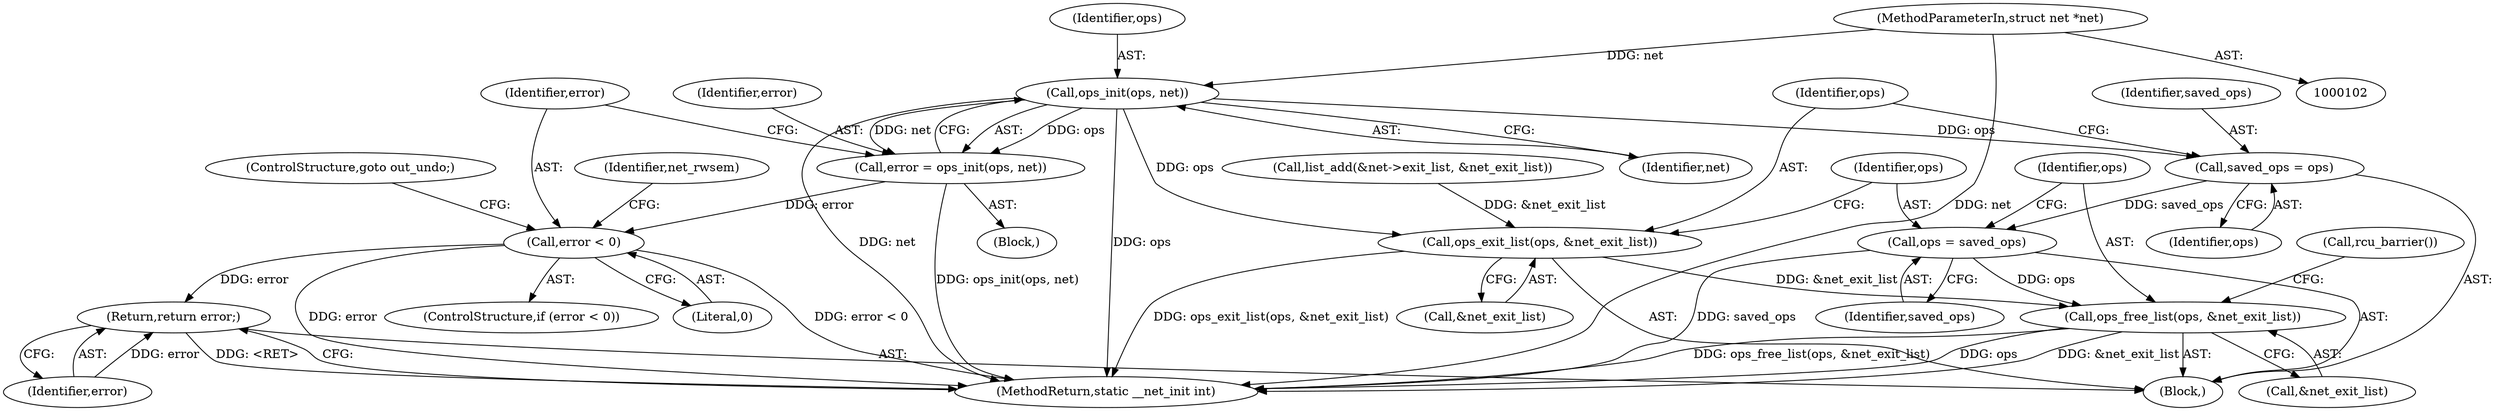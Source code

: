 digraph "0_linux_355b98553789b646ed97ad801a619ff898471b92@pointer" {
"1000103" [label="(MethodParameterIn,struct net *net)"];
"1000163" [label="(Call,ops_init(ops, net))"];
"1000161" [label="(Call,error = ops_init(ops, net))"];
"1000167" [label="(Call,error < 0)"];
"1000185" [label="(Return,return error;)"];
"1000195" [label="(Call,saved_ops = ops)"];
"1000202" [label="(Call,ops = saved_ops)"];
"1000205" [label="(Call,ops_free_list(ops, &net_exit_list))"];
"1000198" [label="(Call,ops_exit_list(ops, &net_exit_list))"];
"1000209" [label="(Call,rcu_barrier())"];
"1000173" [label="(Identifier,net_rwsem)"];
"1000204" [label="(Identifier,saved_ops)"];
"1000161" [label="(Call,error = ops_init(ops, net))"];
"1000168" [label="(Identifier,error)"];
"1000200" [label="(Call,&net_exit_list)"];
"1000186" [label="(Identifier,error)"];
"1000195" [label="(Call,saved_ops = ops)"];
"1000203" [label="(Identifier,ops)"];
"1000166" [label="(ControlStructure,if (error < 0))"];
"1000164" [label="(Identifier,ops)"];
"1000198" [label="(Call,ops_exit_list(ops, &net_exit_list))"];
"1000105" [label="(Block,)"];
"1000162" [label="(Identifier,error)"];
"1000211" [label="(MethodReturn,static __net_init int)"];
"1000197" [label="(Identifier,ops)"];
"1000205" [label="(Call,ops_free_list(ops, &net_exit_list))"];
"1000207" [label="(Call,&net_exit_list)"];
"1000170" [label="(ControlStructure,goto out_undo;)"];
"1000103" [label="(MethodParameterIn,struct net *net)"];
"1000206" [label="(Identifier,ops)"];
"1000196" [label="(Identifier,saved_ops)"];
"1000163" [label="(Call,ops_init(ops, net))"];
"1000188" [label="(Call,list_add(&net->exit_list, &net_exit_list))"];
"1000160" [label="(Block,)"];
"1000202" [label="(Call,ops = saved_ops)"];
"1000167" [label="(Call,error < 0)"];
"1000185" [label="(Return,return error;)"];
"1000199" [label="(Identifier,ops)"];
"1000169" [label="(Literal,0)"];
"1000165" [label="(Identifier,net)"];
"1000103" -> "1000102"  [label="AST: "];
"1000103" -> "1000211"  [label="DDG: net"];
"1000103" -> "1000163"  [label="DDG: net"];
"1000163" -> "1000161"  [label="AST: "];
"1000163" -> "1000165"  [label="CFG: "];
"1000164" -> "1000163"  [label="AST: "];
"1000165" -> "1000163"  [label="AST: "];
"1000161" -> "1000163"  [label="CFG: "];
"1000163" -> "1000211"  [label="DDG: ops"];
"1000163" -> "1000211"  [label="DDG: net"];
"1000163" -> "1000161"  [label="DDG: ops"];
"1000163" -> "1000161"  [label="DDG: net"];
"1000163" -> "1000195"  [label="DDG: ops"];
"1000163" -> "1000198"  [label="DDG: ops"];
"1000161" -> "1000160"  [label="AST: "];
"1000162" -> "1000161"  [label="AST: "];
"1000168" -> "1000161"  [label="CFG: "];
"1000161" -> "1000211"  [label="DDG: ops_init(ops, net)"];
"1000161" -> "1000167"  [label="DDG: error"];
"1000167" -> "1000166"  [label="AST: "];
"1000167" -> "1000169"  [label="CFG: "];
"1000168" -> "1000167"  [label="AST: "];
"1000169" -> "1000167"  [label="AST: "];
"1000170" -> "1000167"  [label="CFG: "];
"1000173" -> "1000167"  [label="CFG: "];
"1000167" -> "1000211"  [label="DDG: error"];
"1000167" -> "1000211"  [label="DDG: error < 0"];
"1000167" -> "1000185"  [label="DDG: error"];
"1000185" -> "1000105"  [label="AST: "];
"1000185" -> "1000186"  [label="CFG: "];
"1000186" -> "1000185"  [label="AST: "];
"1000211" -> "1000185"  [label="CFG: "];
"1000185" -> "1000211"  [label="DDG: <RET>"];
"1000186" -> "1000185"  [label="DDG: error"];
"1000195" -> "1000105"  [label="AST: "];
"1000195" -> "1000197"  [label="CFG: "];
"1000196" -> "1000195"  [label="AST: "];
"1000197" -> "1000195"  [label="AST: "];
"1000199" -> "1000195"  [label="CFG: "];
"1000195" -> "1000202"  [label="DDG: saved_ops"];
"1000202" -> "1000105"  [label="AST: "];
"1000202" -> "1000204"  [label="CFG: "];
"1000203" -> "1000202"  [label="AST: "];
"1000204" -> "1000202"  [label="AST: "];
"1000206" -> "1000202"  [label="CFG: "];
"1000202" -> "1000211"  [label="DDG: saved_ops"];
"1000202" -> "1000205"  [label="DDG: ops"];
"1000205" -> "1000105"  [label="AST: "];
"1000205" -> "1000207"  [label="CFG: "];
"1000206" -> "1000205"  [label="AST: "];
"1000207" -> "1000205"  [label="AST: "];
"1000209" -> "1000205"  [label="CFG: "];
"1000205" -> "1000211"  [label="DDG: ops_free_list(ops, &net_exit_list)"];
"1000205" -> "1000211"  [label="DDG: ops"];
"1000205" -> "1000211"  [label="DDG: &net_exit_list"];
"1000198" -> "1000205"  [label="DDG: &net_exit_list"];
"1000198" -> "1000105"  [label="AST: "];
"1000198" -> "1000200"  [label="CFG: "];
"1000199" -> "1000198"  [label="AST: "];
"1000200" -> "1000198"  [label="AST: "];
"1000203" -> "1000198"  [label="CFG: "];
"1000198" -> "1000211"  [label="DDG: ops_exit_list(ops, &net_exit_list)"];
"1000188" -> "1000198"  [label="DDG: &net_exit_list"];
}
